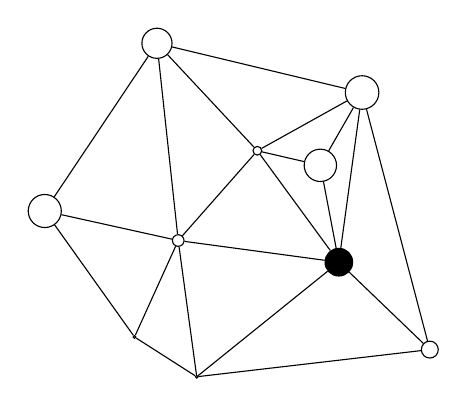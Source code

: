 \begin{tikzpicture}[-,auto,scale=5]
\tikzstyle{vertex}=[circle,draw=black,inner sep=1pt]

\node [vertex] (0) at(0.75,0.303)[inner sep=1.241mm,fill=black] {};
\node [vertex] (1) at(0.342,0.358)[inner sep=0.521mm] {};
\node [vertex] (2) at(0.003,0.433)[inner sep=1.485mm] {};
\node [vertex] (3) at(0.981,0.081)[inner sep=0.759mm] {};
\node [vertex] (4) at(0.288,0.859)[inner sep=1.353mm] {};
\node [vertex] (5) at(0.703,0.549)[inner sep=1.453mm] {};
\node [vertex] (6) at(0.231,0.113)[inner sep=0.1mm] {};
\node [vertex] (7) at(0.389,0.012)[inner sep=0.104mm] {};
\node [vertex] (8) at(0.543,0.586)[inner sep=0.39mm] {};
\node [vertex] (9) at(0.809,0.734)[inner sep=1.506mm] {};

\path (0) edge (1);
\path (0) edge (3);
\path (0) edge (5);
\path (0) edge (7);
\path (0) edge (8);
\path (0) edge (9);
\path (1) edge (2);
\path (1) edge (4);
\path (1) edge (6);
\path (1) edge (7);
\path (1) edge (8);
\path (2) edge (4);
\path (2) edge (6);
\path (3) edge (7);
\path (3) edge (9);
\path (4) edge (8);
\path (4) edge (9);
\path (5) edge (8);
\path (5) edge (9);
\path (6) edge (7);
\path (8) edge (9);
\end{tikzpicture}
